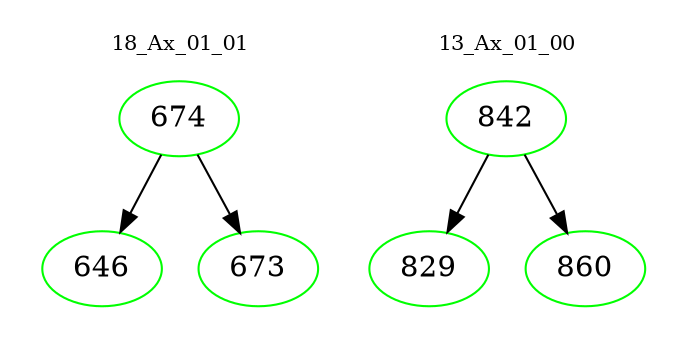 digraph{
subgraph cluster_0 {
color = white
label = "18_Ax_01_01";
fontsize=10;
T0_674 [label="674", color="green"]
T0_674 -> T0_646 [color="black"]
T0_646 [label="646", color="green"]
T0_674 -> T0_673 [color="black"]
T0_673 [label="673", color="green"]
}
subgraph cluster_1 {
color = white
label = "13_Ax_01_00";
fontsize=10;
T1_842 [label="842", color="green"]
T1_842 -> T1_829 [color="black"]
T1_829 [label="829", color="green"]
T1_842 -> T1_860 [color="black"]
T1_860 [label="860", color="green"]
}
}
